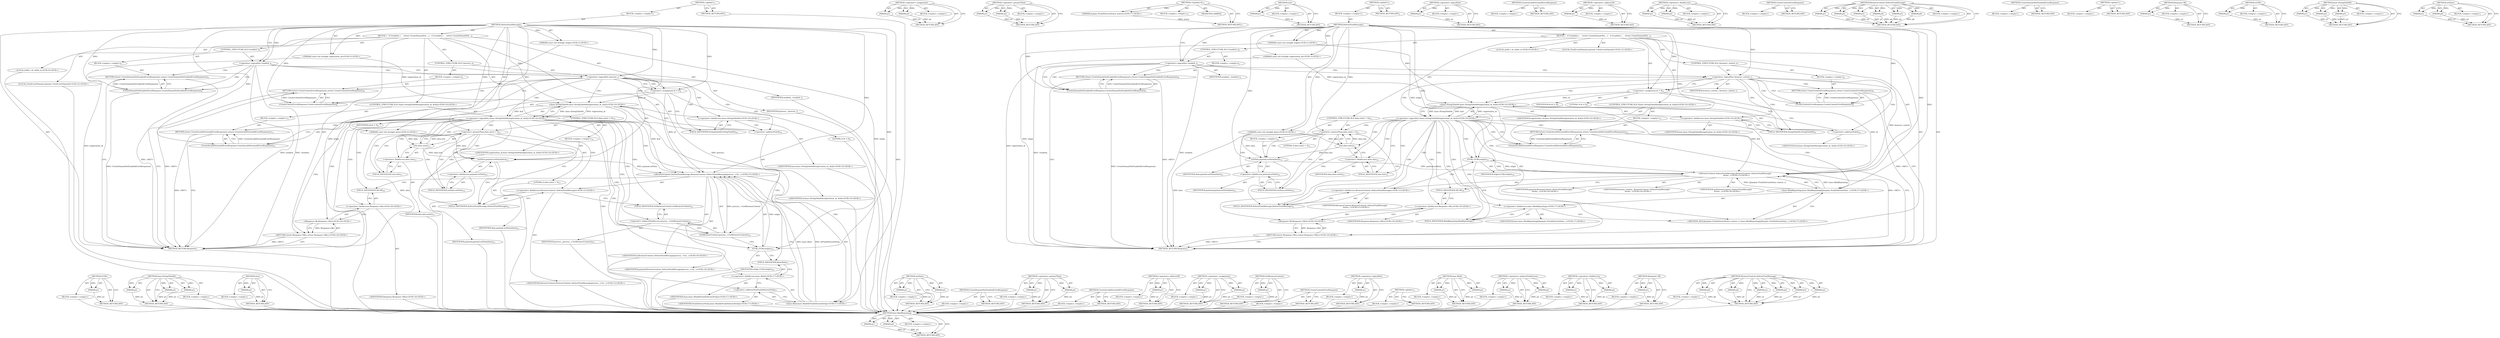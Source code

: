 digraph "setData" {
vulnerable_170 [label=<(METHOD,GURL)>];
vulnerable_171 [label=<(PARAM,p1)>];
vulnerable_172 [label=<(BLOCK,&lt;empty&gt;,&lt;empty&gt;)>];
vulnerable_173 [label=<(METHOD_RETURN,ANY)>];
vulnerable_120 [label=<(METHOD,base.StringToInt64)>];
vulnerable_121 [label=<(PARAM,p1)>];
vulnerable_122 [label=<(PARAM,p2)>];
vulnerable_123 [label=<(PARAM,p3)>];
vulnerable_124 [label=<(BLOCK,&lt;empty&gt;,&lt;empty&gt;)>];
vulnerable_125 [label=<(METHOD_RETURN,ANY)>];
vulnerable_143 [label=<(METHOD,size)>];
vulnerable_144 [label=<(PARAM,p1)>];
vulnerable_145 [label=<(BLOCK,&lt;empty&gt;,&lt;empty&gt;)>];
vulnerable_146 [label=<(METHOD_RETURN,ANY)>];
vulnerable_6 [label=<(METHOD,&lt;global&gt;)<SUB>1</SUB>>];
vulnerable_7 [label=<(BLOCK,&lt;empty&gt;,&lt;empty&gt;)<SUB>1</SUB>>];
vulnerable_8 [label=<(METHOD,DeliverPushMessage)<SUB>1</SUB>>];
vulnerable_9 [label="<(PARAM,const std::string&amp; origin)<SUB>2</SUB>>"];
vulnerable_10 [label="<(PARAM,const std::string&amp; registration_id)<SUB>3</SUB>>"];
vulnerable_11 [label="<(PARAM,const std::string&amp; data)<SUB>4</SUB>>"];
vulnerable_12 [label=<(BLOCK,{
   if (!enabled_)
     return CreateDomainNot...,{
   if (!enabled_)
     return CreateDomainNot...)<SUB>4</SUB>>];
vulnerable_13 [label=<(CONTROL_STRUCTURE,IF,if (!enabled_))<SUB>5</SUB>>];
vulnerable_14 [label=<(&lt;operator&gt;.logicalNot,!enabled_)<SUB>5</SUB>>];
vulnerable_15 [label=<(IDENTIFIER,enabled_,!enabled_)<SUB>5</SUB>>];
vulnerable_16 [label=<(BLOCK,&lt;empty&gt;,&lt;empty&gt;)<SUB>6</SUB>>];
vulnerable_17 [label=<(RETURN,return CreateDomainNotEnabledErrorResponse();,return CreateDomainNotEnabledErrorResponse();)<SUB>6</SUB>>];
vulnerable_18 [label=<(CreateDomainNotEnabledErrorResponse,CreateDomainNotEnabledErrorResponse())<SUB>6</SUB>>];
vulnerable_19 [label=<(CONTROL_STRUCTURE,IF,if (!process_))<SUB>7</SUB>>];
vulnerable_20 [label=<(&lt;operator&gt;.logicalNot,!process_)<SUB>7</SUB>>];
vulnerable_21 [label=<(IDENTIFIER,process_,!process_)<SUB>7</SUB>>];
vulnerable_22 [label=<(BLOCK,&lt;empty&gt;,&lt;empty&gt;)<SUB>8</SUB>>];
vulnerable_23 [label=<(RETURN,return CreateContextErrorResponse();,return CreateContextErrorResponse();)<SUB>8</SUB>>];
vulnerable_24 [label=<(CreateContextErrorResponse,CreateContextErrorResponse())<SUB>8</SUB>>];
vulnerable_25 [label="<(LOCAL,int64_t id: int64_t)<SUB>9</SUB>>"];
vulnerable_26 [label=<(&lt;operator&gt;.assignment,id = 0)<SUB>9</SUB>>];
vulnerable_27 [label=<(IDENTIFIER,id,id = 0)<SUB>9</SUB>>];
vulnerable_28 [label=<(LITERAL,0,id = 0)<SUB>9</SUB>>];
vulnerable_29 [label="<(CONTROL_STRUCTURE,IF,if (!base::StringToInt64(registration_id, &amp;id)))<SUB>10</SUB>>"];
vulnerable_30 [label="<(&lt;operator&gt;.logicalNot,!base::StringToInt64(registration_id, &amp;id))<SUB>10</SUB>>"];
vulnerable_31 [label="<(base.StringToInt64,base::StringToInt64(registration_id, &amp;id))<SUB>10</SUB>>"];
vulnerable_32 [label="<(&lt;operator&gt;.fieldAccess,base::StringToInt64)<SUB>10</SUB>>"];
vulnerable_33 [label="<(IDENTIFIER,base,base::StringToInt64(registration_id, &amp;id))<SUB>10</SUB>>"];
vulnerable_34 [label=<(FIELD_IDENTIFIER,StringToInt64,StringToInt64)<SUB>10</SUB>>];
vulnerable_35 [label="<(IDENTIFIER,registration_id,base::StringToInt64(registration_id, &amp;id))<SUB>10</SUB>>"];
vulnerable_36 [label=<(&lt;operator&gt;.addressOf,&amp;id)<SUB>10</SUB>>];
vulnerable_37 [label="<(IDENTIFIER,id,base::StringToInt64(registration_id, &amp;id))<SUB>10</SUB>>"];
vulnerable_38 [label=<(BLOCK,&lt;empty&gt;,&lt;empty&gt;)<SUB>11</SUB>>];
vulnerable_39 [label=<(RETURN,return CreateInvalidVersionIdErrorResponse();,return CreateInvalidVersionIdErrorResponse();)<SUB>11</SUB>>];
vulnerable_40 [label=<(CreateInvalidVersionIdErrorResponse,CreateInvalidVersionIdErrorResponse())<SUB>11</SUB>>];
vulnerable_41 [label="<(LOCAL,PushEventPayload payload: PushEventPayload)<SUB>12</SUB>>"];
vulnerable_42 [label=<(CONTROL_STRUCTURE,IF,if (data.size() &gt; 0))<SUB>13</SUB>>];
vulnerable_43 [label=<(&lt;operator&gt;.greaterThan,data.size() &gt; 0)<SUB>13</SUB>>];
vulnerable_44 [label=<(size,data.size())<SUB>13</SUB>>];
vulnerable_45 [label=<(&lt;operator&gt;.fieldAccess,data.size)<SUB>13</SUB>>];
vulnerable_46 [label=<(IDENTIFIER,data,data.size())<SUB>13</SUB>>];
vulnerable_47 [label=<(FIELD_IDENTIFIER,size,size)<SUB>13</SUB>>];
vulnerable_48 [label=<(LITERAL,0,data.size() &gt; 0)<SUB>13</SUB>>];
vulnerable_49 [label=<(BLOCK,&lt;empty&gt;,&lt;empty&gt;)<SUB>14</SUB>>];
vulnerable_50 [label=<(setData,payload.setData(data))<SUB>14</SUB>>];
vulnerable_51 [label=<(&lt;operator&gt;.fieldAccess,payload.setData)<SUB>14</SUB>>];
vulnerable_52 [label=<(IDENTIFIER,payload,payload.setData(data))<SUB>14</SUB>>];
vulnerable_53 [label=<(FIELD_IDENTIFIER,setData,setData)<SUB>14</SUB>>];
vulnerable_54 [label=<(IDENTIFIER,data,payload.setData(data))<SUB>14</SUB>>];
vulnerable_55 [label="<(BrowserContext.DeliverPushMessage,BrowserContext::DeliverPushMessage(process_-&gt;Ge...)<SUB>15</SUB>>"];
vulnerable_56 [label="<(&lt;operator&gt;.fieldAccess,BrowserContext::DeliverPushMessage)<SUB>15</SUB>>"];
vulnerable_57 [label="<(IDENTIFIER,BrowserContext,BrowserContext::DeliverPushMessage(process_-&gt;Ge...)<SUB>15</SUB>>"];
vulnerable_58 [label=<(FIELD_IDENTIFIER,DeliverPushMessage,DeliverPushMessage)<SUB>15</SUB>>];
vulnerable_59 [label=<(GetBrowserContext,process_-&gt;GetBrowserContext())<SUB>15</SUB>>];
vulnerable_60 [label=<(&lt;operator&gt;.indirectFieldAccess,process_-&gt;GetBrowserContext)<SUB>15</SUB>>];
vulnerable_61 [label=<(IDENTIFIER,process_,process_-&gt;GetBrowserContext())<SUB>15</SUB>>];
vulnerable_62 [label=<(FIELD_IDENTIFIER,GetBrowserContext,GetBrowserContext)<SUB>15</SUB>>];
vulnerable_63 [label=<(GURL,GURL(origin))<SUB>16</SUB>>];
vulnerable_64 [label=<(IDENTIFIER,origin,GURL(origin))<SUB>16</SUB>>];
vulnerable_65 [label="<(IDENTIFIER,id,BrowserContext::DeliverPushMessage(process_-&gt;Ge...)<SUB>16</SUB>>"];
vulnerable_66 [label="<(IDENTIFIER,payload,BrowserContext::DeliverPushMessage(process_-&gt;Ge...)<SUB>16</SUB>>"];
vulnerable_67 [label="<(base.Bind,base::Bind(&amp;PushDeliveryNoOp))<SUB>17</SUB>>"];
vulnerable_68 [label="<(&lt;operator&gt;.fieldAccess,base::Bind)<SUB>17</SUB>>"];
vulnerable_69 [label="<(IDENTIFIER,base,base::Bind(&amp;PushDeliveryNoOp))<SUB>17</SUB>>"];
vulnerable_70 [label=<(FIELD_IDENTIFIER,Bind,Bind)<SUB>17</SUB>>];
vulnerable_71 [label=<(&lt;operator&gt;.addressOf,&amp;PushDeliveryNoOp)<SUB>17</SUB>>];
vulnerable_72 [label="<(IDENTIFIER,PushDeliveryNoOp,base::Bind(&amp;PushDeliveryNoOp))<SUB>17</SUB>>"];
vulnerable_73 [label="<(RETURN,return Response::OK();,return Response::OK();)<SUB>18</SUB>>"];
vulnerable_74 [label="<(Response.OK,Response::OK())<SUB>18</SUB>>"];
vulnerable_75 [label="<(&lt;operator&gt;.fieldAccess,Response::OK)<SUB>18</SUB>>"];
vulnerable_76 [label="<(IDENTIFIER,Response,Response::OK())<SUB>18</SUB>>"];
vulnerable_77 [label=<(FIELD_IDENTIFIER,OK,OK)<SUB>18</SUB>>];
vulnerable_78 [label=<(METHOD_RETURN,Response)<SUB>1</SUB>>];
vulnerable_80 [label=<(METHOD_RETURN,ANY)<SUB>1</SUB>>];
vulnerable_147 [label=<(METHOD,setData)>];
vulnerable_148 [label=<(PARAM,p1)>];
vulnerable_149 [label=<(PARAM,p2)>];
vulnerable_150 [label=<(BLOCK,&lt;empty&gt;,&lt;empty&gt;)>];
vulnerable_151 [label=<(METHOD_RETURN,ANY)>];
vulnerable_109 [label=<(METHOD,CreateDomainNotEnabledErrorResponse)>];
vulnerable_110 [label=<(BLOCK,&lt;empty&gt;,&lt;empty&gt;)>];
vulnerable_111 [label=<(METHOD_RETURN,ANY)>];
vulnerable_138 [label=<(METHOD,&lt;operator&gt;.greaterThan)>];
vulnerable_139 [label=<(PARAM,p1)>];
vulnerable_140 [label=<(PARAM,p2)>];
vulnerable_141 [label=<(BLOCK,&lt;empty&gt;,&lt;empty&gt;)>];
vulnerable_142 [label=<(METHOD_RETURN,ANY)>];
vulnerable_135 [label=<(METHOD,CreateInvalidVersionIdErrorResponse)>];
vulnerable_136 [label=<(BLOCK,&lt;empty&gt;,&lt;empty&gt;)>];
vulnerable_137 [label=<(METHOD_RETURN,ANY)>];
vulnerable_131 [label=<(METHOD,&lt;operator&gt;.addressOf)>];
vulnerable_132 [label=<(PARAM,p1)>];
vulnerable_133 [label=<(BLOCK,&lt;empty&gt;,&lt;empty&gt;)>];
vulnerable_134 [label=<(METHOD_RETURN,ANY)>];
vulnerable_115 [label=<(METHOD,&lt;operator&gt;.assignment)>];
vulnerable_116 [label=<(PARAM,p1)>];
vulnerable_117 [label=<(PARAM,p2)>];
vulnerable_118 [label=<(BLOCK,&lt;empty&gt;,&lt;empty&gt;)>];
vulnerable_119 [label=<(METHOD_RETURN,ANY)>];
vulnerable_161 [label=<(METHOD,GetBrowserContext)>];
vulnerable_162 [label=<(PARAM,p1)>];
vulnerable_163 [label=<(BLOCK,&lt;empty&gt;,&lt;empty&gt;)>];
vulnerable_164 [label=<(METHOD_RETURN,ANY)>];
vulnerable_112 [label=<(METHOD,CreateContextErrorResponse)>];
vulnerable_113 [label=<(BLOCK,&lt;empty&gt;,&lt;empty&gt;)>];
vulnerable_114 [label=<(METHOD_RETURN,ANY)>];
vulnerable_105 [label=<(METHOD,&lt;operator&gt;.logicalNot)>];
vulnerable_106 [label=<(PARAM,p1)>];
vulnerable_107 [label=<(BLOCK,&lt;empty&gt;,&lt;empty&gt;)>];
vulnerable_108 [label=<(METHOD_RETURN,ANY)>];
vulnerable_99 [label=<(METHOD,&lt;global&gt;)<SUB>1</SUB>>];
vulnerable_100 [label=<(BLOCK,&lt;empty&gt;,&lt;empty&gt;)>];
vulnerable_101 [label=<(METHOD_RETURN,ANY)>];
vulnerable_174 [label=<(METHOD,base.Bind)>];
vulnerable_175 [label=<(PARAM,p1)>];
vulnerable_176 [label=<(PARAM,p2)>];
vulnerable_177 [label=<(BLOCK,&lt;empty&gt;,&lt;empty&gt;)>];
vulnerable_178 [label=<(METHOD_RETURN,ANY)>];
vulnerable_165 [label=<(METHOD,&lt;operator&gt;.indirectFieldAccess)>];
vulnerable_166 [label=<(PARAM,p1)>];
vulnerable_167 [label=<(PARAM,p2)>];
vulnerable_168 [label=<(BLOCK,&lt;empty&gt;,&lt;empty&gt;)>];
vulnerable_169 [label=<(METHOD_RETURN,ANY)>];
vulnerable_126 [label=<(METHOD,&lt;operator&gt;.fieldAccess)>];
vulnerable_127 [label=<(PARAM,p1)>];
vulnerable_128 [label=<(PARAM,p2)>];
vulnerable_129 [label=<(BLOCK,&lt;empty&gt;,&lt;empty&gt;)>];
vulnerable_130 [label=<(METHOD_RETURN,ANY)>];
vulnerable_179 [label=<(METHOD,Response.OK)>];
vulnerable_180 [label=<(PARAM,p1)>];
vulnerable_181 [label=<(BLOCK,&lt;empty&gt;,&lt;empty&gt;)>];
vulnerable_182 [label=<(METHOD_RETURN,ANY)>];
vulnerable_152 [label=<(METHOD,BrowserContext.DeliverPushMessage)>];
vulnerable_153 [label=<(PARAM,p1)>];
vulnerable_154 [label=<(PARAM,p2)>];
vulnerable_155 [label=<(PARAM,p3)>];
vulnerable_156 [label=<(PARAM,p4)>];
vulnerable_157 [label=<(PARAM,p5)>];
vulnerable_158 [label=<(PARAM,p6)>];
vulnerable_159 [label=<(BLOCK,&lt;empty&gt;,&lt;empty&gt;)>];
vulnerable_160 [label=<(METHOD_RETURN,ANY)>];
fixed_169 [label=<(METHOD,base.BindRepeating)>];
fixed_170 [label=<(PARAM,p1)>];
fixed_171 [label=<(PARAM,p2)>];
fixed_172 [label=<(BLOCK,&lt;empty&gt;,&lt;empty&gt;)>];
fixed_173 [label=<(METHOD_RETURN,ANY)>];
fixed_119 [label=<(METHOD,&lt;operator&gt;.assignment)>];
fixed_120 [label=<(PARAM,p1)>];
fixed_121 [label=<(PARAM,p2)>];
fixed_122 [label=<(BLOCK,&lt;empty&gt;,&lt;empty&gt;)>];
fixed_123 [label=<(METHOD_RETURN,ANY)>];
fixed_142 [label=<(METHOD,&lt;operator&gt;.greaterThan)>];
fixed_143 [label=<(PARAM,p1)>];
fixed_144 [label=<(PARAM,p2)>];
fixed_145 [label=<(BLOCK,&lt;empty&gt;,&lt;empty&gt;)>];
fixed_146 [label=<(METHOD_RETURN,ANY)>];
fixed_3 [label=<(METHOD,&lt;lambda&gt;0)<SUB>17</SUB>>];
fixed_4 [label="<(PARAM,mojom::PushDeliveryStatus status)<SUB>17</SUB>>"];
fixed_5 [label=<(BLOCK,&lt;empty&gt;,&lt;empty&gt;)<SUB>17</SUB>>];
fixed_6 [label=<(MODIFIER,LAMBDA)>];
fixed_7 [label=<(METHOD_RETURN,ANY)<SUB>17</SUB>>];
fixed_147 [label=<(METHOD,size)>];
fixed_148 [label=<(PARAM,p1)>];
fixed_149 [label=<(BLOCK,&lt;empty&gt;,&lt;empty&gt;)>];
fixed_150 [label=<(METHOD_RETURN,ANY)>];
fixed_12 [label=<(METHOD,&lt;global&gt;)<SUB>1</SUB>>];
fixed_13 [label=<(BLOCK,&lt;empty&gt;,&lt;empty&gt;)<SUB>1</SUB>>];
fixed_14 [label=<(METHOD,DeliverPushMessage)<SUB>1</SUB>>];
fixed_15 [label="<(PARAM,const std::string&amp; origin)<SUB>2</SUB>>"];
fixed_16 [label="<(PARAM,const std::string&amp; registration_id)<SUB>3</SUB>>"];
fixed_17 [label="<(PARAM,const std::string&amp; data)<SUB>4</SUB>>"];
fixed_18 [label=<(BLOCK,{
   if (!enabled_)
     return CreateDomainNot...,{
   if (!enabled_)
     return CreateDomainNot...)<SUB>4</SUB>>];
fixed_19 [label=<(CONTROL_STRUCTURE,IF,if (!enabled_))<SUB>5</SUB>>];
fixed_20 [label=<(&lt;operator&gt;.logicalNot,!enabled_)<SUB>5</SUB>>];
fixed_21 [label=<(IDENTIFIER,enabled_,!enabled_)<SUB>5</SUB>>];
fixed_22 [label=<(BLOCK,&lt;empty&gt;,&lt;empty&gt;)<SUB>6</SUB>>];
fixed_23 [label=<(RETURN,return CreateDomainNotEnabledErrorResponse();,return CreateDomainNotEnabledErrorResponse();)<SUB>6</SUB>>];
fixed_24 [label=<(CreateDomainNotEnabledErrorResponse,CreateDomainNotEnabledErrorResponse())<SUB>6</SUB>>];
fixed_25 [label=<(CONTROL_STRUCTURE,IF,if (!browser_context_))<SUB>7</SUB>>];
fixed_26 [label=<(&lt;operator&gt;.logicalNot,!browser_context_)<SUB>7</SUB>>];
fixed_27 [label=<(IDENTIFIER,browser_context_,!browser_context_)<SUB>7</SUB>>];
fixed_28 [label=<(BLOCK,&lt;empty&gt;,&lt;empty&gt;)<SUB>8</SUB>>];
fixed_29 [label=<(RETURN,return CreateContextErrorResponse();,return CreateContextErrorResponse();)<SUB>8</SUB>>];
fixed_30 [label=<(CreateContextErrorResponse,CreateContextErrorResponse())<SUB>8</SUB>>];
fixed_31 [label="<(LOCAL,int64_t id: int64_t)<SUB>9</SUB>>"];
fixed_32 [label=<(&lt;operator&gt;.assignment,id = 0)<SUB>9</SUB>>];
fixed_33 [label=<(IDENTIFIER,id,id = 0)<SUB>9</SUB>>];
fixed_34 [label=<(LITERAL,0,id = 0)<SUB>9</SUB>>];
fixed_35 [label="<(CONTROL_STRUCTURE,IF,if (!base::StringToInt64(registration_id, &amp;id)))<SUB>10</SUB>>"];
fixed_36 [label="<(&lt;operator&gt;.logicalNot,!base::StringToInt64(registration_id, &amp;id))<SUB>10</SUB>>"];
fixed_37 [label="<(base.StringToInt64,base::StringToInt64(registration_id, &amp;id))<SUB>10</SUB>>"];
fixed_38 [label="<(&lt;operator&gt;.fieldAccess,base::StringToInt64)<SUB>10</SUB>>"];
fixed_39 [label="<(IDENTIFIER,base,base::StringToInt64(registration_id, &amp;id))<SUB>10</SUB>>"];
fixed_40 [label=<(FIELD_IDENTIFIER,StringToInt64,StringToInt64)<SUB>10</SUB>>];
fixed_41 [label="<(IDENTIFIER,registration_id,base::StringToInt64(registration_id, &amp;id))<SUB>10</SUB>>"];
fixed_42 [label=<(&lt;operator&gt;.addressOf,&amp;id)<SUB>10</SUB>>];
fixed_43 [label="<(IDENTIFIER,id,base::StringToInt64(registration_id, &amp;id))<SUB>10</SUB>>"];
fixed_44 [label=<(BLOCK,&lt;empty&gt;,&lt;empty&gt;)<SUB>11</SUB>>];
fixed_45 [label=<(RETURN,return CreateInvalidVersionIdErrorResponse();,return CreateInvalidVersionIdErrorResponse();)<SUB>11</SUB>>];
fixed_46 [label=<(CreateInvalidVersionIdErrorResponse,CreateInvalidVersionIdErrorResponse())<SUB>11</SUB>>];
fixed_47 [label="<(LOCAL,PushEventPayload payload: PushEventPayload)<SUB>12</SUB>>"];
fixed_48 [label=<(CONTROL_STRUCTURE,IF,if (data.size() &gt; 0))<SUB>13</SUB>>];
fixed_49 [label=<(&lt;operator&gt;.greaterThan,data.size() &gt; 0)<SUB>13</SUB>>];
fixed_50 [label=<(size,data.size())<SUB>13</SUB>>];
fixed_51 [label=<(&lt;operator&gt;.fieldAccess,data.size)<SUB>13</SUB>>];
fixed_52 [label=<(IDENTIFIER,data,data.size())<SUB>13</SUB>>];
fixed_53 [label=<(FIELD_IDENTIFIER,size,size)<SUB>13</SUB>>];
fixed_54 [label=<(LITERAL,0,data.size() &gt; 0)<SUB>13</SUB>>];
fixed_55 [label=<(BLOCK,&lt;empty&gt;,&lt;empty&gt;)<SUB>14</SUB>>];
fixed_56 [label=<(setData,payload.setData(data))<SUB>14</SUB>>];
fixed_57 [label=<(&lt;operator&gt;.fieldAccess,payload.setData)<SUB>14</SUB>>];
fixed_58 [label=<(IDENTIFIER,payload,payload.setData(data))<SUB>14</SUB>>];
fixed_59 [label=<(FIELD_IDENTIFIER,setData,setData)<SUB>14</SUB>>];
fixed_60 [label=<(IDENTIFIER,data,payload.setData(data))<SUB>14</SUB>>];
fixed_61 [label="<(BrowserContext.DeliverPushMessage,BrowserContext::DeliverPushMessage(
      brows...)<SUB>15</SUB>>"];
fixed_62 [label="<(&lt;operator&gt;.fieldAccess,BrowserContext::DeliverPushMessage)<SUB>15</SUB>>"];
fixed_63 [label="<(IDENTIFIER,BrowserContext,BrowserContext::DeliverPushMessage(
      brows...)<SUB>15</SUB>>"];
fixed_64 [label=<(FIELD_IDENTIFIER,DeliverPushMessage,DeliverPushMessage)<SUB>15</SUB>>];
fixed_65 [label="<(IDENTIFIER,browser_context_,BrowserContext::DeliverPushMessage(
      brows...)<SUB>16</SUB>>"];
fixed_66 [label=<(GURL,GURL(origin))<SUB>16</SUB>>];
fixed_67 [label=<(IDENTIFIER,origin,GURL(origin))<SUB>16</SUB>>];
fixed_68 [label="<(IDENTIFIER,id,BrowserContext::DeliverPushMessage(
      brows...)<SUB>16</SUB>>"];
fixed_69 [label="<(IDENTIFIER,payload,BrowserContext::DeliverPushMessage(
      brows...)<SUB>16</SUB>>"];
fixed_70 [label="<(base.BindRepeating,base::BindRepeating([](mojom::PushDeliveryStatu...)<SUB>17</SUB>>"];
fixed_71 [label="<(&lt;operator&gt;.fieldAccess,base::BindRepeating)<SUB>17</SUB>>"];
fixed_72 [label="<(IDENTIFIER,base,base::BindRepeating([](mojom::PushDeliveryStatu...)<SUB>17</SUB>>"];
fixed_73 [label=<(FIELD_IDENTIFIER,BindRepeating,BindRepeating)<SUB>17</SUB>>];
fixed_74 [label="<(METHOD_REF,[](mojom::PushDeliveryStatus status) {},base::BindRepeating([](mojom::PushDeliveryStatu...)<SUB>17</SUB>>"];
fixed_75 [label="<(RETURN,return Response::OK();,return Response::OK();)<SUB>19</SUB>>"];
fixed_76 [label="<(Response.OK,Response::OK())<SUB>19</SUB>>"];
fixed_77 [label="<(&lt;operator&gt;.fieldAccess,Response::OK)<SUB>19</SUB>>"];
fixed_78 [label="<(IDENTIFIER,Response,Response::OK())<SUB>19</SUB>>"];
fixed_79 [label=<(FIELD_IDENTIFIER,OK,OK)<SUB>19</SUB>>];
fixed_80 [label=<(METHOD_RETURN,Response)<SUB>1</SUB>>];
fixed_82 [label=<(METHOD_RETURN,ANY)<SUB>1</SUB>>];
fixed_109 [label=<(METHOD,&lt;operator&gt;.logicalNot)>];
fixed_110 [label=<(PARAM,p1)>];
fixed_111 [label=<(BLOCK,&lt;empty&gt;,&lt;empty&gt;)>];
fixed_112 [label=<(METHOD_RETURN,ANY)>];
fixed_139 [label=<(METHOD,CreateInvalidVersionIdErrorResponse)>];
fixed_140 [label=<(BLOCK,&lt;empty&gt;,&lt;empty&gt;)>];
fixed_141 [label=<(METHOD_RETURN,ANY)>];
fixed_135 [label=<(METHOD,&lt;operator&gt;.addressOf)>];
fixed_136 [label=<(PARAM,p1)>];
fixed_137 [label=<(BLOCK,&lt;empty&gt;,&lt;empty&gt;)>];
fixed_138 [label=<(METHOD_RETURN,ANY)>];
fixed_130 [label=<(METHOD,&lt;operator&gt;.fieldAccess)>];
fixed_131 [label=<(PARAM,p1)>];
fixed_132 [label=<(PARAM,p2)>];
fixed_133 [label=<(BLOCK,&lt;empty&gt;,&lt;empty&gt;)>];
fixed_134 [label=<(METHOD_RETURN,ANY)>];
fixed_116 [label=<(METHOD,CreateContextErrorResponse)>];
fixed_117 [label=<(BLOCK,&lt;empty&gt;,&lt;empty&gt;)>];
fixed_118 [label=<(METHOD_RETURN,ANY)>];
fixed_156 [label=<(METHOD,BrowserContext.DeliverPushMessage)>];
fixed_157 [label=<(PARAM,p1)>];
fixed_158 [label=<(PARAM,p2)>];
fixed_159 [label=<(PARAM,p3)>];
fixed_160 [label=<(PARAM,p4)>];
fixed_161 [label=<(PARAM,p5)>];
fixed_162 [label=<(PARAM,p6)>];
fixed_163 [label=<(BLOCK,&lt;empty&gt;,&lt;empty&gt;)>];
fixed_164 [label=<(METHOD_RETURN,ANY)>];
fixed_113 [label=<(METHOD,CreateDomainNotEnabledErrorResponse)>];
fixed_114 [label=<(BLOCK,&lt;empty&gt;,&lt;empty&gt;)>];
fixed_115 [label=<(METHOD_RETURN,ANY)>];
fixed_103 [label=<(METHOD,&lt;global&gt;)<SUB>1</SUB>>];
fixed_104 [label=<(BLOCK,&lt;empty&gt;,&lt;empty&gt;)>];
fixed_105 [label=<(METHOD_RETURN,ANY)>];
fixed_174 [label=<(METHOD,Response.OK)>];
fixed_175 [label=<(PARAM,p1)>];
fixed_176 [label=<(BLOCK,&lt;empty&gt;,&lt;empty&gt;)>];
fixed_177 [label=<(METHOD_RETURN,ANY)>];
fixed_165 [label=<(METHOD,GURL)>];
fixed_166 [label=<(PARAM,p1)>];
fixed_167 [label=<(BLOCK,&lt;empty&gt;,&lt;empty&gt;)>];
fixed_168 [label=<(METHOD_RETURN,ANY)>];
fixed_124 [label=<(METHOD,base.StringToInt64)>];
fixed_125 [label=<(PARAM,p1)>];
fixed_126 [label=<(PARAM,p2)>];
fixed_127 [label=<(PARAM,p3)>];
fixed_128 [label=<(BLOCK,&lt;empty&gt;,&lt;empty&gt;)>];
fixed_129 [label=<(METHOD_RETURN,ANY)>];
fixed_151 [label=<(METHOD,setData)>];
fixed_152 [label=<(PARAM,p1)>];
fixed_153 [label=<(PARAM,p2)>];
fixed_154 [label=<(BLOCK,&lt;empty&gt;,&lt;empty&gt;)>];
fixed_155 [label=<(METHOD_RETURN,ANY)>];
vulnerable_170 -> vulnerable_171  [key=0, label="AST: "];
vulnerable_170 -> vulnerable_171  [key=1, label="DDG: "];
vulnerable_170 -> vulnerable_172  [key=0, label="AST: "];
vulnerable_170 -> vulnerable_173  [key=0, label="AST: "];
vulnerable_170 -> vulnerable_173  [key=1, label="CFG: "];
vulnerable_171 -> vulnerable_173  [key=0, label="DDG: p1"];
vulnerable_172 -> fixed_169  [key=0];
vulnerable_173 -> fixed_169  [key=0];
vulnerable_120 -> vulnerable_121  [key=0, label="AST: "];
vulnerable_120 -> vulnerable_121  [key=1, label="DDG: "];
vulnerable_120 -> vulnerable_124  [key=0, label="AST: "];
vulnerable_120 -> vulnerable_122  [key=0, label="AST: "];
vulnerable_120 -> vulnerable_122  [key=1, label="DDG: "];
vulnerable_120 -> vulnerable_125  [key=0, label="AST: "];
vulnerable_120 -> vulnerable_125  [key=1, label="CFG: "];
vulnerable_120 -> vulnerable_123  [key=0, label="AST: "];
vulnerable_120 -> vulnerable_123  [key=1, label="DDG: "];
vulnerable_121 -> vulnerable_125  [key=0, label="DDG: p1"];
vulnerable_122 -> vulnerable_125  [key=0, label="DDG: p2"];
vulnerable_123 -> vulnerable_125  [key=0, label="DDG: p3"];
vulnerable_124 -> fixed_169  [key=0];
vulnerable_125 -> fixed_169  [key=0];
vulnerable_143 -> vulnerable_144  [key=0, label="AST: "];
vulnerable_143 -> vulnerable_144  [key=1, label="DDG: "];
vulnerable_143 -> vulnerable_145  [key=0, label="AST: "];
vulnerable_143 -> vulnerable_146  [key=0, label="AST: "];
vulnerable_143 -> vulnerable_146  [key=1, label="CFG: "];
vulnerable_144 -> vulnerable_146  [key=0, label="DDG: p1"];
vulnerable_145 -> fixed_169  [key=0];
vulnerable_146 -> fixed_169  [key=0];
vulnerable_6 -> vulnerable_7  [key=0, label="AST: "];
vulnerable_6 -> vulnerable_80  [key=0, label="AST: "];
vulnerable_6 -> vulnerable_80  [key=1, label="CFG: "];
vulnerable_7 -> vulnerable_8  [key=0, label="AST: "];
vulnerable_8 -> vulnerable_9  [key=0, label="AST: "];
vulnerable_8 -> vulnerable_9  [key=1, label="DDG: "];
vulnerable_8 -> vulnerable_10  [key=0, label="AST: "];
vulnerable_8 -> vulnerable_10  [key=1, label="DDG: "];
vulnerable_8 -> vulnerable_11  [key=0, label="AST: "];
vulnerable_8 -> vulnerable_11  [key=1, label="DDG: "];
vulnerable_8 -> vulnerable_12  [key=0, label="AST: "];
vulnerable_8 -> vulnerable_78  [key=0, label="AST: "];
vulnerable_8 -> vulnerable_14  [key=0, label="CFG: "];
vulnerable_8 -> vulnerable_14  [key=1, label="DDG: "];
vulnerable_8 -> vulnerable_26  [key=0, label="DDG: "];
vulnerable_8 -> vulnerable_55  [key=0, label="DDG: "];
vulnerable_8 -> vulnerable_20  [key=0, label="DDG: "];
vulnerable_8 -> vulnerable_43  [key=0, label="DDG: "];
vulnerable_8 -> vulnerable_63  [key=0, label="DDG: "];
vulnerable_8 -> vulnerable_67  [key=0, label="DDG: "];
vulnerable_8 -> vulnerable_18  [key=0, label="DDG: "];
vulnerable_8 -> vulnerable_24  [key=0, label="DDG: "];
vulnerable_8 -> vulnerable_31  [key=0, label="DDG: "];
vulnerable_8 -> vulnerable_40  [key=0, label="DDG: "];
vulnerable_8 -> vulnerable_50  [key=0, label="DDG: "];
vulnerable_9 -> vulnerable_78  [key=0, label="DDG: origin"];
vulnerable_9 -> vulnerable_63  [key=0, label="DDG: origin"];
vulnerable_10 -> vulnerable_78  [key=0, label="DDG: registration_id"];
vulnerable_10 -> vulnerable_31  [key=0, label="DDG: registration_id"];
vulnerable_11 -> vulnerable_78  [key=0, label="DDG: data"];
vulnerable_11 -> vulnerable_44  [key=0, label="DDG: data"];
vulnerable_11 -> vulnerable_50  [key=0, label="DDG: data"];
vulnerable_12 -> vulnerable_13  [key=0, label="AST: "];
vulnerable_12 -> vulnerable_19  [key=0, label="AST: "];
vulnerable_12 -> vulnerable_25  [key=0, label="AST: "];
vulnerable_12 -> vulnerable_26  [key=0, label="AST: "];
vulnerable_12 -> vulnerable_29  [key=0, label="AST: "];
vulnerable_12 -> vulnerable_41  [key=0, label="AST: "];
vulnerable_12 -> vulnerable_42  [key=0, label="AST: "];
vulnerable_12 -> vulnerable_55  [key=0, label="AST: "];
vulnerable_12 -> vulnerable_73  [key=0, label="AST: "];
vulnerable_13 -> vulnerable_14  [key=0, label="AST: "];
vulnerable_13 -> vulnerable_16  [key=0, label="AST: "];
vulnerable_14 -> vulnerable_15  [key=0, label="AST: "];
vulnerable_14 -> vulnerable_18  [key=0, label="CFG: "];
vulnerable_14 -> vulnerable_18  [key=1, label="CDG: "];
vulnerable_14 -> vulnerable_20  [key=0, label="CFG: "];
vulnerable_14 -> vulnerable_20  [key=1, label="CDG: "];
vulnerable_14 -> vulnerable_78  [key=0, label="DDG: !enabled_"];
vulnerable_14 -> vulnerable_78  [key=1, label="DDG: enabled_"];
vulnerable_14 -> vulnerable_17  [key=0, label="CDG: "];
vulnerable_15 -> fixed_169  [key=0];
vulnerable_16 -> vulnerable_17  [key=0, label="AST: "];
vulnerable_17 -> vulnerable_18  [key=0, label="AST: "];
vulnerable_17 -> vulnerable_78  [key=0, label="CFG: "];
vulnerable_17 -> vulnerable_78  [key=1, label="DDG: &lt;RET&gt;"];
vulnerable_18 -> vulnerable_17  [key=0, label="CFG: "];
vulnerable_18 -> vulnerable_17  [key=1, label="DDG: CreateDomainNotEnabledErrorResponse()"];
vulnerable_18 -> vulnerable_78  [key=0, label="DDG: CreateDomainNotEnabledErrorResponse()"];
vulnerable_19 -> vulnerable_20  [key=0, label="AST: "];
vulnerable_19 -> vulnerable_22  [key=0, label="AST: "];
vulnerable_20 -> vulnerable_21  [key=0, label="AST: "];
vulnerable_20 -> vulnerable_24  [key=0, label="CFG: "];
vulnerable_20 -> vulnerable_24  [key=1, label="CDG: "];
vulnerable_20 -> vulnerable_26  [key=0, label="CFG: "];
vulnerable_20 -> vulnerable_26  [key=1, label="CDG: "];
vulnerable_20 -> vulnerable_59  [key=0, label="DDG: process_"];
vulnerable_20 -> vulnerable_30  [key=0, label="CDG: "];
vulnerable_20 -> vulnerable_34  [key=0, label="CDG: "];
vulnerable_20 -> vulnerable_32  [key=0, label="CDG: "];
vulnerable_20 -> vulnerable_23  [key=0, label="CDG: "];
vulnerable_20 -> vulnerable_36  [key=0, label="CDG: "];
vulnerable_20 -> vulnerable_31  [key=0, label="CDG: "];
vulnerable_21 -> fixed_169  [key=0];
vulnerable_22 -> vulnerable_23  [key=0, label="AST: "];
vulnerable_23 -> vulnerable_24  [key=0, label="AST: "];
vulnerable_23 -> vulnerable_78  [key=0, label="CFG: "];
vulnerable_23 -> vulnerable_78  [key=1, label="DDG: &lt;RET&gt;"];
vulnerable_24 -> vulnerable_23  [key=0, label="CFG: "];
vulnerable_24 -> vulnerable_23  [key=1, label="DDG: CreateContextErrorResponse()"];
vulnerable_25 -> fixed_169  [key=0];
vulnerable_26 -> vulnerable_27  [key=0, label="AST: "];
vulnerable_26 -> vulnerable_28  [key=0, label="AST: "];
vulnerable_26 -> vulnerable_34  [key=0, label="CFG: "];
vulnerable_26 -> vulnerable_55  [key=0, label="DDG: id"];
vulnerable_26 -> vulnerable_31  [key=0, label="DDG: id"];
vulnerable_27 -> fixed_169  [key=0];
vulnerable_28 -> fixed_169  [key=0];
vulnerable_29 -> vulnerable_30  [key=0, label="AST: "];
vulnerable_29 -> vulnerable_38  [key=0, label="AST: "];
vulnerable_30 -> vulnerable_31  [key=0, label="AST: "];
vulnerable_30 -> vulnerable_40  [key=0, label="CFG: "];
vulnerable_30 -> vulnerable_40  [key=1, label="CDG: "];
vulnerable_30 -> vulnerable_47  [key=0, label="CFG: "];
vulnerable_30 -> vulnerable_47  [key=1, label="CDG: "];
vulnerable_30 -> vulnerable_68  [key=0, label="CDG: "];
vulnerable_30 -> vulnerable_60  [key=0, label="CDG: "];
vulnerable_30 -> vulnerable_73  [key=0, label="CDG: "];
vulnerable_30 -> vulnerable_77  [key=0, label="CDG: "];
vulnerable_30 -> vulnerable_75  [key=0, label="CDG: "];
vulnerable_30 -> vulnerable_56  [key=0, label="CDG: "];
vulnerable_30 -> vulnerable_67  [key=0, label="CDG: "];
vulnerable_30 -> vulnerable_74  [key=0, label="CDG: "];
vulnerable_30 -> vulnerable_45  [key=0, label="CDG: "];
vulnerable_30 -> vulnerable_59  [key=0, label="CDG: "];
vulnerable_30 -> vulnerable_44  [key=0, label="CDG: "];
vulnerable_30 -> vulnerable_43  [key=0, label="CDG: "];
vulnerable_30 -> vulnerable_58  [key=0, label="CDG: "];
vulnerable_30 -> vulnerable_71  [key=0, label="CDG: "];
vulnerable_30 -> vulnerable_70  [key=0, label="CDG: "];
vulnerable_30 -> vulnerable_63  [key=0, label="CDG: "];
vulnerable_30 -> vulnerable_55  [key=0, label="CDG: "];
vulnerable_30 -> vulnerable_62  [key=0, label="CDG: "];
vulnerable_30 -> vulnerable_39  [key=0, label="CDG: "];
vulnerable_31 -> vulnerable_32  [key=0, label="AST: "];
vulnerable_31 -> vulnerable_35  [key=0, label="AST: "];
vulnerable_31 -> vulnerable_36  [key=0, label="AST: "];
vulnerable_31 -> vulnerable_30  [key=0, label="CFG: "];
vulnerable_31 -> vulnerable_30  [key=1, label="DDG: base::StringToInt64"];
vulnerable_31 -> vulnerable_30  [key=2, label="DDG: registration_id"];
vulnerable_31 -> vulnerable_30  [key=3, label="DDG: &amp;id"];
vulnerable_31 -> vulnerable_55  [key=0, label="DDG: &amp;id"];
vulnerable_32 -> vulnerable_33  [key=0, label="AST: "];
vulnerable_32 -> vulnerable_34  [key=0, label="AST: "];
vulnerable_32 -> vulnerable_36  [key=0, label="CFG: "];
vulnerable_33 -> fixed_169  [key=0];
vulnerable_34 -> vulnerable_32  [key=0, label="CFG: "];
vulnerable_35 -> fixed_169  [key=0];
vulnerable_36 -> vulnerable_37  [key=0, label="AST: "];
vulnerable_36 -> vulnerable_31  [key=0, label="CFG: "];
vulnerable_37 -> fixed_169  [key=0];
vulnerable_38 -> vulnerable_39  [key=0, label="AST: "];
vulnerable_39 -> vulnerable_40  [key=0, label="AST: "];
vulnerable_39 -> vulnerable_78  [key=0, label="CFG: "];
vulnerable_39 -> vulnerable_78  [key=1, label="DDG: &lt;RET&gt;"];
vulnerable_40 -> vulnerable_39  [key=0, label="CFG: "];
vulnerable_40 -> vulnerable_39  [key=1, label="DDG: CreateInvalidVersionIdErrorResponse()"];
vulnerable_41 -> fixed_169  [key=0];
vulnerable_42 -> vulnerable_43  [key=0, label="AST: "];
vulnerable_42 -> vulnerable_49  [key=0, label="AST: "];
vulnerable_43 -> vulnerable_44  [key=0, label="AST: "];
vulnerable_43 -> vulnerable_48  [key=0, label="AST: "];
vulnerable_43 -> vulnerable_53  [key=0, label="CFG: "];
vulnerable_43 -> vulnerable_53  [key=1, label="CDG: "];
vulnerable_43 -> vulnerable_58  [key=0, label="CFG: "];
vulnerable_43 -> vulnerable_51  [key=0, label="CDG: "];
vulnerable_43 -> vulnerable_50  [key=0, label="CDG: "];
vulnerable_44 -> vulnerable_45  [key=0, label="AST: "];
vulnerable_44 -> vulnerable_43  [key=0, label="CFG: "];
vulnerable_44 -> vulnerable_43  [key=1, label="DDG: data.size"];
vulnerable_44 -> vulnerable_50  [key=0, label="DDG: data.size"];
vulnerable_45 -> vulnerable_46  [key=0, label="AST: "];
vulnerable_45 -> vulnerable_47  [key=0, label="AST: "];
vulnerable_45 -> vulnerable_44  [key=0, label="CFG: "];
vulnerable_46 -> fixed_169  [key=0];
vulnerable_47 -> vulnerable_45  [key=0, label="CFG: "];
vulnerable_48 -> fixed_169  [key=0];
vulnerable_49 -> vulnerable_50  [key=0, label="AST: "];
vulnerable_50 -> vulnerable_51  [key=0, label="AST: "];
vulnerable_50 -> vulnerable_54  [key=0, label="AST: "];
vulnerable_50 -> vulnerable_58  [key=0, label="CFG: "];
vulnerable_50 -> vulnerable_55  [key=0, label="DDG: payload.setData"];
vulnerable_51 -> vulnerable_52  [key=0, label="AST: "];
vulnerable_51 -> vulnerable_53  [key=0, label="AST: "];
vulnerable_51 -> vulnerable_50  [key=0, label="CFG: "];
vulnerable_52 -> fixed_169  [key=0];
vulnerable_53 -> vulnerable_51  [key=0, label="CFG: "];
vulnerable_54 -> fixed_169  [key=0];
vulnerable_55 -> vulnerable_56  [key=0, label="AST: "];
vulnerable_55 -> vulnerable_59  [key=0, label="AST: "];
vulnerable_55 -> vulnerable_63  [key=0, label="AST: "];
vulnerable_55 -> vulnerable_65  [key=0, label="AST: "];
vulnerable_55 -> vulnerable_66  [key=0, label="AST: "];
vulnerable_55 -> vulnerable_67  [key=0, label="AST: "];
vulnerable_55 -> vulnerable_77  [key=0, label="CFG: "];
vulnerable_56 -> vulnerable_57  [key=0, label="AST: "];
vulnerable_56 -> vulnerable_58  [key=0, label="AST: "];
vulnerable_56 -> vulnerable_62  [key=0, label="CFG: "];
vulnerable_57 -> fixed_169  [key=0];
vulnerable_58 -> vulnerable_56  [key=0, label="CFG: "];
vulnerable_59 -> vulnerable_60  [key=0, label="AST: "];
vulnerable_59 -> vulnerable_63  [key=0, label="CFG: "];
vulnerable_59 -> vulnerable_55  [key=0, label="DDG: process_-&gt;GetBrowserContext"];
vulnerable_60 -> vulnerable_61  [key=0, label="AST: "];
vulnerable_60 -> vulnerable_62  [key=0, label="AST: "];
vulnerable_60 -> vulnerable_59  [key=0, label="CFG: "];
vulnerable_61 -> fixed_169  [key=0];
vulnerable_62 -> vulnerable_60  [key=0, label="CFG: "];
vulnerable_63 -> vulnerable_64  [key=0, label="AST: "];
vulnerable_63 -> vulnerable_70  [key=0, label="CFG: "];
vulnerable_63 -> vulnerable_55  [key=0, label="DDG: origin"];
vulnerable_64 -> fixed_169  [key=0];
vulnerable_65 -> fixed_169  [key=0];
vulnerable_66 -> fixed_169  [key=0];
vulnerable_67 -> vulnerable_68  [key=0, label="AST: "];
vulnerable_67 -> vulnerable_71  [key=0, label="AST: "];
vulnerable_67 -> vulnerable_55  [key=0, label="CFG: "];
vulnerable_67 -> vulnerable_55  [key=1, label="DDG: base::Bind"];
vulnerable_67 -> vulnerable_55  [key=2, label="DDG: &amp;PushDeliveryNoOp"];
vulnerable_68 -> vulnerable_69  [key=0, label="AST: "];
vulnerable_68 -> vulnerable_70  [key=0, label="AST: "];
vulnerable_68 -> vulnerable_71  [key=0, label="CFG: "];
vulnerable_69 -> fixed_169  [key=0];
vulnerable_70 -> vulnerable_68  [key=0, label="CFG: "];
vulnerable_71 -> vulnerable_72  [key=0, label="AST: "];
vulnerable_71 -> vulnerable_67  [key=0, label="CFG: "];
vulnerable_72 -> fixed_169  [key=0];
vulnerable_73 -> vulnerable_74  [key=0, label="AST: "];
vulnerable_73 -> vulnerable_78  [key=0, label="CFG: "];
vulnerable_73 -> vulnerable_78  [key=1, label="DDG: &lt;RET&gt;"];
vulnerable_74 -> vulnerable_75  [key=0, label="AST: "];
vulnerable_74 -> vulnerable_73  [key=0, label="CFG: "];
vulnerable_74 -> vulnerable_73  [key=1, label="DDG: Response::OK()"];
vulnerable_75 -> vulnerable_76  [key=0, label="AST: "];
vulnerable_75 -> vulnerable_77  [key=0, label="AST: "];
vulnerable_75 -> vulnerable_74  [key=0, label="CFG: "];
vulnerable_76 -> fixed_169  [key=0];
vulnerable_77 -> vulnerable_75  [key=0, label="CFG: "];
vulnerable_78 -> fixed_169  [key=0];
vulnerable_80 -> fixed_169  [key=0];
vulnerable_147 -> vulnerable_148  [key=0, label="AST: "];
vulnerable_147 -> vulnerable_148  [key=1, label="DDG: "];
vulnerable_147 -> vulnerable_150  [key=0, label="AST: "];
vulnerable_147 -> vulnerable_149  [key=0, label="AST: "];
vulnerable_147 -> vulnerable_149  [key=1, label="DDG: "];
vulnerable_147 -> vulnerable_151  [key=0, label="AST: "];
vulnerable_147 -> vulnerable_151  [key=1, label="CFG: "];
vulnerable_148 -> vulnerable_151  [key=0, label="DDG: p1"];
vulnerable_149 -> vulnerable_151  [key=0, label="DDG: p2"];
vulnerable_150 -> fixed_169  [key=0];
vulnerable_151 -> fixed_169  [key=0];
vulnerable_109 -> vulnerable_110  [key=0, label="AST: "];
vulnerable_109 -> vulnerable_111  [key=0, label="AST: "];
vulnerable_109 -> vulnerable_111  [key=1, label="CFG: "];
vulnerable_110 -> fixed_169  [key=0];
vulnerable_111 -> fixed_169  [key=0];
vulnerable_138 -> vulnerable_139  [key=0, label="AST: "];
vulnerable_138 -> vulnerable_139  [key=1, label="DDG: "];
vulnerable_138 -> vulnerable_141  [key=0, label="AST: "];
vulnerable_138 -> vulnerable_140  [key=0, label="AST: "];
vulnerable_138 -> vulnerable_140  [key=1, label="DDG: "];
vulnerable_138 -> vulnerable_142  [key=0, label="AST: "];
vulnerable_138 -> vulnerable_142  [key=1, label="CFG: "];
vulnerable_139 -> vulnerable_142  [key=0, label="DDG: p1"];
vulnerable_140 -> vulnerable_142  [key=0, label="DDG: p2"];
vulnerable_141 -> fixed_169  [key=0];
vulnerable_142 -> fixed_169  [key=0];
vulnerable_135 -> vulnerable_136  [key=0, label="AST: "];
vulnerable_135 -> vulnerable_137  [key=0, label="AST: "];
vulnerable_135 -> vulnerable_137  [key=1, label="CFG: "];
vulnerable_136 -> fixed_169  [key=0];
vulnerable_137 -> fixed_169  [key=0];
vulnerable_131 -> vulnerable_132  [key=0, label="AST: "];
vulnerable_131 -> vulnerable_132  [key=1, label="DDG: "];
vulnerable_131 -> vulnerable_133  [key=0, label="AST: "];
vulnerable_131 -> vulnerable_134  [key=0, label="AST: "];
vulnerable_131 -> vulnerable_134  [key=1, label="CFG: "];
vulnerable_132 -> vulnerable_134  [key=0, label="DDG: p1"];
vulnerable_133 -> fixed_169  [key=0];
vulnerable_134 -> fixed_169  [key=0];
vulnerable_115 -> vulnerable_116  [key=0, label="AST: "];
vulnerable_115 -> vulnerable_116  [key=1, label="DDG: "];
vulnerable_115 -> vulnerable_118  [key=0, label="AST: "];
vulnerable_115 -> vulnerable_117  [key=0, label="AST: "];
vulnerable_115 -> vulnerable_117  [key=1, label="DDG: "];
vulnerable_115 -> vulnerable_119  [key=0, label="AST: "];
vulnerable_115 -> vulnerable_119  [key=1, label="CFG: "];
vulnerable_116 -> vulnerable_119  [key=0, label="DDG: p1"];
vulnerable_117 -> vulnerable_119  [key=0, label="DDG: p2"];
vulnerable_118 -> fixed_169  [key=0];
vulnerable_119 -> fixed_169  [key=0];
vulnerable_161 -> vulnerable_162  [key=0, label="AST: "];
vulnerable_161 -> vulnerable_162  [key=1, label="DDG: "];
vulnerable_161 -> vulnerable_163  [key=0, label="AST: "];
vulnerable_161 -> vulnerable_164  [key=0, label="AST: "];
vulnerable_161 -> vulnerable_164  [key=1, label="CFG: "];
vulnerable_162 -> vulnerable_164  [key=0, label="DDG: p1"];
vulnerable_163 -> fixed_169  [key=0];
vulnerable_164 -> fixed_169  [key=0];
vulnerable_112 -> vulnerable_113  [key=0, label="AST: "];
vulnerable_112 -> vulnerable_114  [key=0, label="AST: "];
vulnerable_112 -> vulnerable_114  [key=1, label="CFG: "];
vulnerable_113 -> fixed_169  [key=0];
vulnerable_114 -> fixed_169  [key=0];
vulnerable_105 -> vulnerable_106  [key=0, label="AST: "];
vulnerable_105 -> vulnerable_106  [key=1, label="DDG: "];
vulnerable_105 -> vulnerable_107  [key=0, label="AST: "];
vulnerable_105 -> vulnerable_108  [key=0, label="AST: "];
vulnerable_105 -> vulnerable_108  [key=1, label="CFG: "];
vulnerable_106 -> vulnerable_108  [key=0, label="DDG: p1"];
vulnerable_107 -> fixed_169  [key=0];
vulnerable_108 -> fixed_169  [key=0];
vulnerable_99 -> vulnerable_100  [key=0, label="AST: "];
vulnerable_99 -> vulnerable_101  [key=0, label="AST: "];
vulnerable_99 -> vulnerable_101  [key=1, label="CFG: "];
vulnerable_100 -> fixed_169  [key=0];
vulnerable_101 -> fixed_169  [key=0];
vulnerable_174 -> vulnerable_175  [key=0, label="AST: "];
vulnerable_174 -> vulnerable_175  [key=1, label="DDG: "];
vulnerable_174 -> vulnerable_177  [key=0, label="AST: "];
vulnerable_174 -> vulnerable_176  [key=0, label="AST: "];
vulnerable_174 -> vulnerable_176  [key=1, label="DDG: "];
vulnerable_174 -> vulnerable_178  [key=0, label="AST: "];
vulnerable_174 -> vulnerable_178  [key=1, label="CFG: "];
vulnerable_175 -> vulnerable_178  [key=0, label="DDG: p1"];
vulnerable_176 -> vulnerable_178  [key=0, label="DDG: p2"];
vulnerable_177 -> fixed_169  [key=0];
vulnerable_178 -> fixed_169  [key=0];
vulnerable_165 -> vulnerable_166  [key=0, label="AST: "];
vulnerable_165 -> vulnerable_166  [key=1, label="DDG: "];
vulnerable_165 -> vulnerable_168  [key=0, label="AST: "];
vulnerable_165 -> vulnerable_167  [key=0, label="AST: "];
vulnerable_165 -> vulnerable_167  [key=1, label="DDG: "];
vulnerable_165 -> vulnerable_169  [key=0, label="AST: "];
vulnerable_165 -> vulnerable_169  [key=1, label="CFG: "];
vulnerable_166 -> vulnerable_169  [key=0, label="DDG: p1"];
vulnerable_167 -> vulnerable_169  [key=0, label="DDG: p2"];
vulnerable_168 -> fixed_169  [key=0];
vulnerable_169 -> fixed_169  [key=0];
vulnerable_126 -> vulnerable_127  [key=0, label="AST: "];
vulnerable_126 -> vulnerable_127  [key=1, label="DDG: "];
vulnerable_126 -> vulnerable_129  [key=0, label="AST: "];
vulnerable_126 -> vulnerable_128  [key=0, label="AST: "];
vulnerable_126 -> vulnerable_128  [key=1, label="DDG: "];
vulnerable_126 -> vulnerable_130  [key=0, label="AST: "];
vulnerable_126 -> vulnerable_130  [key=1, label="CFG: "];
vulnerable_127 -> vulnerable_130  [key=0, label="DDG: p1"];
vulnerable_128 -> vulnerable_130  [key=0, label="DDG: p2"];
vulnerable_129 -> fixed_169  [key=0];
vulnerable_130 -> fixed_169  [key=0];
vulnerable_179 -> vulnerable_180  [key=0, label="AST: "];
vulnerable_179 -> vulnerable_180  [key=1, label="DDG: "];
vulnerable_179 -> vulnerable_181  [key=0, label="AST: "];
vulnerable_179 -> vulnerable_182  [key=0, label="AST: "];
vulnerable_179 -> vulnerable_182  [key=1, label="CFG: "];
vulnerable_180 -> vulnerable_182  [key=0, label="DDG: p1"];
vulnerable_181 -> fixed_169  [key=0];
vulnerable_182 -> fixed_169  [key=0];
vulnerable_152 -> vulnerable_153  [key=0, label="AST: "];
vulnerable_152 -> vulnerable_153  [key=1, label="DDG: "];
vulnerable_152 -> vulnerable_159  [key=0, label="AST: "];
vulnerable_152 -> vulnerable_154  [key=0, label="AST: "];
vulnerable_152 -> vulnerable_154  [key=1, label="DDG: "];
vulnerable_152 -> vulnerable_160  [key=0, label="AST: "];
vulnerable_152 -> vulnerable_160  [key=1, label="CFG: "];
vulnerable_152 -> vulnerable_155  [key=0, label="AST: "];
vulnerable_152 -> vulnerable_155  [key=1, label="DDG: "];
vulnerable_152 -> vulnerable_156  [key=0, label="AST: "];
vulnerable_152 -> vulnerable_156  [key=1, label="DDG: "];
vulnerable_152 -> vulnerable_157  [key=0, label="AST: "];
vulnerable_152 -> vulnerable_157  [key=1, label="DDG: "];
vulnerable_152 -> vulnerable_158  [key=0, label="AST: "];
vulnerable_152 -> vulnerable_158  [key=1, label="DDG: "];
vulnerable_153 -> vulnerable_160  [key=0, label="DDG: p1"];
vulnerable_154 -> vulnerable_160  [key=0, label="DDG: p2"];
vulnerable_155 -> vulnerable_160  [key=0, label="DDG: p3"];
vulnerable_156 -> vulnerable_160  [key=0, label="DDG: p4"];
vulnerable_157 -> vulnerable_160  [key=0, label="DDG: p5"];
vulnerable_158 -> vulnerable_160  [key=0, label="DDG: p6"];
vulnerable_159 -> fixed_169  [key=0];
vulnerable_160 -> fixed_169  [key=0];
fixed_169 -> fixed_170  [key=0, label="AST: "];
fixed_169 -> fixed_170  [key=1, label="DDG: "];
fixed_169 -> fixed_172  [key=0, label="AST: "];
fixed_169 -> fixed_171  [key=0, label="AST: "];
fixed_169 -> fixed_171  [key=1, label="DDG: "];
fixed_169 -> fixed_173  [key=0, label="AST: "];
fixed_169 -> fixed_173  [key=1, label="CFG: "];
fixed_170 -> fixed_173  [key=0, label="DDG: p1"];
fixed_171 -> fixed_173  [key=0, label="DDG: p2"];
fixed_119 -> fixed_120  [key=0, label="AST: "];
fixed_119 -> fixed_120  [key=1, label="DDG: "];
fixed_119 -> fixed_122  [key=0, label="AST: "];
fixed_119 -> fixed_121  [key=0, label="AST: "];
fixed_119 -> fixed_121  [key=1, label="DDG: "];
fixed_119 -> fixed_123  [key=0, label="AST: "];
fixed_119 -> fixed_123  [key=1, label="CFG: "];
fixed_120 -> fixed_123  [key=0, label="DDG: p1"];
fixed_121 -> fixed_123  [key=0, label="DDG: p2"];
fixed_142 -> fixed_143  [key=0, label="AST: "];
fixed_142 -> fixed_143  [key=1, label="DDG: "];
fixed_142 -> fixed_145  [key=0, label="AST: "];
fixed_142 -> fixed_144  [key=0, label="AST: "];
fixed_142 -> fixed_144  [key=1, label="DDG: "];
fixed_142 -> fixed_146  [key=0, label="AST: "];
fixed_142 -> fixed_146  [key=1, label="CFG: "];
fixed_143 -> fixed_146  [key=0, label="DDG: p1"];
fixed_144 -> fixed_146  [key=0, label="DDG: p2"];
fixed_3 -> fixed_4  [key=0, label="AST: "];
fixed_3 -> fixed_4  [key=1, label="DDG: "];
fixed_3 -> fixed_5  [key=0, label="AST: "];
fixed_3 -> fixed_6  [key=0, label="AST: "];
fixed_3 -> fixed_7  [key=0, label="AST: "];
fixed_3 -> fixed_7  [key=1, label="CFG: "];
fixed_4 -> fixed_7  [key=0, label="DDG: status"];
fixed_147 -> fixed_148  [key=0, label="AST: "];
fixed_147 -> fixed_148  [key=1, label="DDG: "];
fixed_147 -> fixed_149  [key=0, label="AST: "];
fixed_147 -> fixed_150  [key=0, label="AST: "];
fixed_147 -> fixed_150  [key=1, label="CFG: "];
fixed_148 -> fixed_150  [key=0, label="DDG: p1"];
fixed_12 -> fixed_13  [key=0, label="AST: "];
fixed_12 -> fixed_82  [key=0, label="AST: "];
fixed_12 -> fixed_82  [key=1, label="CFG: "];
fixed_13 -> fixed_14  [key=0, label="AST: "];
fixed_14 -> fixed_15  [key=0, label="AST: "];
fixed_14 -> fixed_15  [key=1, label="DDG: "];
fixed_14 -> fixed_16  [key=0, label="AST: "];
fixed_14 -> fixed_16  [key=1, label="DDG: "];
fixed_14 -> fixed_17  [key=0, label="AST: "];
fixed_14 -> fixed_17  [key=1, label="DDG: "];
fixed_14 -> fixed_18  [key=0, label="AST: "];
fixed_14 -> fixed_80  [key=0, label="AST: "];
fixed_14 -> fixed_20  [key=0, label="CFG: "];
fixed_14 -> fixed_20  [key=1, label="DDG: "];
fixed_14 -> fixed_32  [key=0, label="DDG: "];
fixed_14 -> fixed_61  [key=0, label="DDG: "];
fixed_14 -> fixed_26  [key=0, label="DDG: "];
fixed_14 -> fixed_49  [key=0, label="DDG: "];
fixed_14 -> fixed_66  [key=0, label="DDG: "];
fixed_14 -> fixed_70  [key=0, label="DDG: "];
fixed_14 -> fixed_24  [key=0, label="DDG: "];
fixed_14 -> fixed_30  [key=0, label="DDG: "];
fixed_14 -> fixed_37  [key=0, label="DDG: "];
fixed_14 -> fixed_46  [key=0, label="DDG: "];
fixed_14 -> fixed_56  [key=0, label="DDG: "];
fixed_15 -> fixed_80  [key=0, label="DDG: origin"];
fixed_15 -> fixed_66  [key=0, label="DDG: origin"];
fixed_16 -> fixed_80  [key=0, label="DDG: registration_id"];
fixed_16 -> fixed_37  [key=0, label="DDG: registration_id"];
fixed_17 -> fixed_80  [key=0, label="DDG: data"];
fixed_17 -> fixed_50  [key=0, label="DDG: data"];
fixed_17 -> fixed_56  [key=0, label="DDG: data"];
fixed_18 -> fixed_19  [key=0, label="AST: "];
fixed_18 -> fixed_25  [key=0, label="AST: "];
fixed_18 -> fixed_31  [key=0, label="AST: "];
fixed_18 -> fixed_32  [key=0, label="AST: "];
fixed_18 -> fixed_35  [key=0, label="AST: "];
fixed_18 -> fixed_47  [key=0, label="AST: "];
fixed_18 -> fixed_48  [key=0, label="AST: "];
fixed_18 -> fixed_61  [key=0, label="AST: "];
fixed_18 -> fixed_75  [key=0, label="AST: "];
fixed_19 -> fixed_20  [key=0, label="AST: "];
fixed_19 -> fixed_22  [key=0, label="AST: "];
fixed_20 -> fixed_21  [key=0, label="AST: "];
fixed_20 -> fixed_24  [key=0, label="CFG: "];
fixed_20 -> fixed_24  [key=1, label="CDG: "];
fixed_20 -> fixed_26  [key=0, label="CFG: "];
fixed_20 -> fixed_26  [key=1, label="CDG: "];
fixed_20 -> fixed_80  [key=0, label="DDG: !enabled_"];
fixed_20 -> fixed_80  [key=1, label="DDG: enabled_"];
fixed_20 -> fixed_23  [key=0, label="CDG: "];
fixed_22 -> fixed_23  [key=0, label="AST: "];
fixed_23 -> fixed_24  [key=0, label="AST: "];
fixed_23 -> fixed_80  [key=0, label="CFG: "];
fixed_23 -> fixed_80  [key=1, label="DDG: &lt;RET&gt;"];
fixed_24 -> fixed_23  [key=0, label="CFG: "];
fixed_24 -> fixed_23  [key=1, label="DDG: CreateDomainNotEnabledErrorResponse()"];
fixed_24 -> fixed_80  [key=0, label="DDG: CreateDomainNotEnabledErrorResponse()"];
fixed_25 -> fixed_26  [key=0, label="AST: "];
fixed_25 -> fixed_28  [key=0, label="AST: "];
fixed_26 -> fixed_27  [key=0, label="AST: "];
fixed_26 -> fixed_30  [key=0, label="CFG: "];
fixed_26 -> fixed_30  [key=1, label="CDG: "];
fixed_26 -> fixed_32  [key=0, label="CFG: "];
fixed_26 -> fixed_32  [key=1, label="CDG: "];
fixed_26 -> fixed_61  [key=0, label="DDG: browser_context_"];
fixed_26 -> fixed_42  [key=0, label="CDG: "];
fixed_26 -> fixed_37  [key=0, label="CDG: "];
fixed_26 -> fixed_38  [key=0, label="CDG: "];
fixed_26 -> fixed_40  [key=0, label="CDG: "];
fixed_26 -> fixed_29  [key=0, label="CDG: "];
fixed_26 -> fixed_36  [key=0, label="CDG: "];
fixed_28 -> fixed_29  [key=0, label="AST: "];
fixed_29 -> fixed_30  [key=0, label="AST: "];
fixed_29 -> fixed_80  [key=0, label="CFG: "];
fixed_29 -> fixed_80  [key=1, label="DDG: &lt;RET&gt;"];
fixed_30 -> fixed_29  [key=0, label="CFG: "];
fixed_30 -> fixed_29  [key=1, label="DDG: CreateContextErrorResponse()"];
fixed_32 -> fixed_33  [key=0, label="AST: "];
fixed_32 -> fixed_34  [key=0, label="AST: "];
fixed_32 -> fixed_40  [key=0, label="CFG: "];
fixed_32 -> fixed_61  [key=0, label="DDG: id"];
fixed_32 -> fixed_37  [key=0, label="DDG: id"];
fixed_35 -> fixed_36  [key=0, label="AST: "];
fixed_35 -> fixed_44  [key=0, label="AST: "];
fixed_36 -> fixed_37  [key=0, label="AST: "];
fixed_36 -> fixed_46  [key=0, label="CFG: "];
fixed_36 -> fixed_46  [key=1, label="CDG: "];
fixed_36 -> fixed_53  [key=0, label="CFG: "];
fixed_36 -> fixed_53  [key=1, label="CDG: "];
fixed_36 -> fixed_49  [key=0, label="CDG: "];
fixed_36 -> fixed_73  [key=0, label="CDG: "];
fixed_36 -> fixed_77  [key=0, label="CDG: "];
fixed_36 -> fixed_64  [key=0, label="CDG: "];
fixed_36 -> fixed_51  [key=0, label="CDG: "];
fixed_36 -> fixed_66  [key=0, label="CDG: "];
fixed_36 -> fixed_75  [key=0, label="CDG: "];
fixed_36 -> fixed_74  [key=0, label="CDG: "];
fixed_36 -> fixed_45  [key=0, label="CDG: "];
fixed_36 -> fixed_76  [key=0, label="CDG: "];
fixed_36 -> fixed_50  [key=0, label="CDG: "];
fixed_36 -> fixed_79  [key=0, label="CDG: "];
fixed_36 -> fixed_61  [key=0, label="CDG: "];
fixed_36 -> fixed_71  [key=0, label="CDG: "];
fixed_36 -> fixed_70  [key=0, label="CDG: "];
fixed_36 -> fixed_62  [key=0, label="CDG: "];
fixed_37 -> fixed_38  [key=0, label="AST: "];
fixed_37 -> fixed_41  [key=0, label="AST: "];
fixed_37 -> fixed_42  [key=0, label="AST: "];
fixed_37 -> fixed_36  [key=0, label="CFG: "];
fixed_37 -> fixed_36  [key=1, label="DDG: base::StringToInt64"];
fixed_37 -> fixed_36  [key=2, label="DDG: registration_id"];
fixed_37 -> fixed_36  [key=3, label="DDG: &amp;id"];
fixed_37 -> fixed_61  [key=0, label="DDG: &amp;id"];
fixed_38 -> fixed_39  [key=0, label="AST: "];
fixed_38 -> fixed_40  [key=0, label="AST: "];
fixed_38 -> fixed_42  [key=0, label="CFG: "];
fixed_40 -> fixed_38  [key=0, label="CFG: "];
fixed_42 -> fixed_43  [key=0, label="AST: "];
fixed_42 -> fixed_37  [key=0, label="CFG: "];
fixed_44 -> fixed_45  [key=0, label="AST: "];
fixed_45 -> fixed_46  [key=0, label="AST: "];
fixed_45 -> fixed_80  [key=0, label="CFG: "];
fixed_45 -> fixed_80  [key=1, label="DDG: &lt;RET&gt;"];
fixed_46 -> fixed_45  [key=0, label="CFG: "];
fixed_46 -> fixed_45  [key=1, label="DDG: CreateInvalidVersionIdErrorResponse()"];
fixed_48 -> fixed_49  [key=0, label="AST: "];
fixed_48 -> fixed_55  [key=0, label="AST: "];
fixed_49 -> fixed_50  [key=0, label="AST: "];
fixed_49 -> fixed_54  [key=0, label="AST: "];
fixed_49 -> fixed_59  [key=0, label="CFG: "];
fixed_49 -> fixed_59  [key=1, label="CDG: "];
fixed_49 -> fixed_64  [key=0, label="CFG: "];
fixed_49 -> fixed_57  [key=0, label="CDG: "];
fixed_49 -> fixed_56  [key=0, label="CDG: "];
fixed_50 -> fixed_51  [key=0, label="AST: "];
fixed_50 -> fixed_49  [key=0, label="CFG: "];
fixed_50 -> fixed_49  [key=1, label="DDG: data.size"];
fixed_50 -> fixed_56  [key=0, label="DDG: data.size"];
fixed_51 -> fixed_52  [key=0, label="AST: "];
fixed_51 -> fixed_53  [key=0, label="AST: "];
fixed_51 -> fixed_50  [key=0, label="CFG: "];
fixed_53 -> fixed_51  [key=0, label="CFG: "];
fixed_55 -> fixed_56  [key=0, label="AST: "];
fixed_56 -> fixed_57  [key=0, label="AST: "];
fixed_56 -> fixed_60  [key=0, label="AST: "];
fixed_56 -> fixed_64  [key=0, label="CFG: "];
fixed_56 -> fixed_61  [key=0, label="DDG: payload.setData"];
fixed_57 -> fixed_58  [key=0, label="AST: "];
fixed_57 -> fixed_59  [key=0, label="AST: "];
fixed_57 -> fixed_56  [key=0, label="CFG: "];
fixed_59 -> fixed_57  [key=0, label="CFG: "];
fixed_61 -> fixed_62  [key=0, label="AST: "];
fixed_61 -> fixed_65  [key=0, label="AST: "];
fixed_61 -> fixed_66  [key=0, label="AST: "];
fixed_61 -> fixed_68  [key=0, label="AST: "];
fixed_61 -> fixed_69  [key=0, label="AST: "];
fixed_61 -> fixed_70  [key=0, label="AST: "];
fixed_61 -> fixed_79  [key=0, label="CFG: "];
fixed_62 -> fixed_63  [key=0, label="AST: "];
fixed_62 -> fixed_64  [key=0, label="AST: "];
fixed_62 -> fixed_66  [key=0, label="CFG: "];
fixed_64 -> fixed_62  [key=0, label="CFG: "];
fixed_66 -> fixed_67  [key=0, label="AST: "];
fixed_66 -> fixed_73  [key=0, label="CFG: "];
fixed_66 -> fixed_61  [key=0, label="DDG: origin"];
fixed_70 -> fixed_71  [key=0, label="AST: "];
fixed_70 -> fixed_74  [key=0, label="AST: "];
fixed_70 -> fixed_61  [key=0, label="CFG: "];
fixed_70 -> fixed_61  [key=1, label="DDG: base::BindRepeating"];
fixed_70 -> fixed_61  [key=2, label="DDG: [](mojom::PushDeliveryStatus status) {}"];
fixed_71 -> fixed_72  [key=0, label="AST: "];
fixed_71 -> fixed_73  [key=0, label="AST: "];
fixed_71 -> fixed_74  [key=0, label="CFG: "];
fixed_73 -> fixed_71  [key=0, label="CFG: "];
fixed_74 -> fixed_70  [key=0, label="CFG: "];
fixed_75 -> fixed_76  [key=0, label="AST: "];
fixed_75 -> fixed_80  [key=0, label="CFG: "];
fixed_75 -> fixed_80  [key=1, label="DDG: &lt;RET&gt;"];
fixed_76 -> fixed_77  [key=0, label="AST: "];
fixed_76 -> fixed_75  [key=0, label="CFG: "];
fixed_76 -> fixed_75  [key=1, label="DDG: Response::OK()"];
fixed_77 -> fixed_78  [key=0, label="AST: "];
fixed_77 -> fixed_79  [key=0, label="AST: "];
fixed_77 -> fixed_76  [key=0, label="CFG: "];
fixed_79 -> fixed_77  [key=0, label="CFG: "];
fixed_109 -> fixed_110  [key=0, label="AST: "];
fixed_109 -> fixed_110  [key=1, label="DDG: "];
fixed_109 -> fixed_111  [key=0, label="AST: "];
fixed_109 -> fixed_112  [key=0, label="AST: "];
fixed_109 -> fixed_112  [key=1, label="CFG: "];
fixed_110 -> fixed_112  [key=0, label="DDG: p1"];
fixed_139 -> fixed_140  [key=0, label="AST: "];
fixed_139 -> fixed_141  [key=0, label="AST: "];
fixed_139 -> fixed_141  [key=1, label="CFG: "];
fixed_135 -> fixed_136  [key=0, label="AST: "];
fixed_135 -> fixed_136  [key=1, label="DDG: "];
fixed_135 -> fixed_137  [key=0, label="AST: "];
fixed_135 -> fixed_138  [key=0, label="AST: "];
fixed_135 -> fixed_138  [key=1, label="CFG: "];
fixed_136 -> fixed_138  [key=0, label="DDG: p1"];
fixed_130 -> fixed_131  [key=0, label="AST: "];
fixed_130 -> fixed_131  [key=1, label="DDG: "];
fixed_130 -> fixed_133  [key=0, label="AST: "];
fixed_130 -> fixed_132  [key=0, label="AST: "];
fixed_130 -> fixed_132  [key=1, label="DDG: "];
fixed_130 -> fixed_134  [key=0, label="AST: "];
fixed_130 -> fixed_134  [key=1, label="CFG: "];
fixed_131 -> fixed_134  [key=0, label="DDG: p1"];
fixed_132 -> fixed_134  [key=0, label="DDG: p2"];
fixed_116 -> fixed_117  [key=0, label="AST: "];
fixed_116 -> fixed_118  [key=0, label="AST: "];
fixed_116 -> fixed_118  [key=1, label="CFG: "];
fixed_156 -> fixed_157  [key=0, label="AST: "];
fixed_156 -> fixed_157  [key=1, label="DDG: "];
fixed_156 -> fixed_163  [key=0, label="AST: "];
fixed_156 -> fixed_158  [key=0, label="AST: "];
fixed_156 -> fixed_158  [key=1, label="DDG: "];
fixed_156 -> fixed_164  [key=0, label="AST: "];
fixed_156 -> fixed_164  [key=1, label="CFG: "];
fixed_156 -> fixed_159  [key=0, label="AST: "];
fixed_156 -> fixed_159  [key=1, label="DDG: "];
fixed_156 -> fixed_160  [key=0, label="AST: "];
fixed_156 -> fixed_160  [key=1, label="DDG: "];
fixed_156 -> fixed_161  [key=0, label="AST: "];
fixed_156 -> fixed_161  [key=1, label="DDG: "];
fixed_156 -> fixed_162  [key=0, label="AST: "];
fixed_156 -> fixed_162  [key=1, label="DDG: "];
fixed_157 -> fixed_164  [key=0, label="DDG: p1"];
fixed_158 -> fixed_164  [key=0, label="DDG: p2"];
fixed_159 -> fixed_164  [key=0, label="DDG: p3"];
fixed_160 -> fixed_164  [key=0, label="DDG: p4"];
fixed_161 -> fixed_164  [key=0, label="DDG: p5"];
fixed_162 -> fixed_164  [key=0, label="DDG: p6"];
fixed_113 -> fixed_114  [key=0, label="AST: "];
fixed_113 -> fixed_115  [key=0, label="AST: "];
fixed_113 -> fixed_115  [key=1, label="CFG: "];
fixed_103 -> fixed_104  [key=0, label="AST: "];
fixed_103 -> fixed_105  [key=0, label="AST: "];
fixed_103 -> fixed_105  [key=1, label="CFG: "];
fixed_174 -> fixed_175  [key=0, label="AST: "];
fixed_174 -> fixed_175  [key=1, label="DDG: "];
fixed_174 -> fixed_176  [key=0, label="AST: "];
fixed_174 -> fixed_177  [key=0, label="AST: "];
fixed_174 -> fixed_177  [key=1, label="CFG: "];
fixed_175 -> fixed_177  [key=0, label="DDG: p1"];
fixed_165 -> fixed_166  [key=0, label="AST: "];
fixed_165 -> fixed_166  [key=1, label="DDG: "];
fixed_165 -> fixed_167  [key=0, label="AST: "];
fixed_165 -> fixed_168  [key=0, label="AST: "];
fixed_165 -> fixed_168  [key=1, label="CFG: "];
fixed_166 -> fixed_168  [key=0, label="DDG: p1"];
fixed_124 -> fixed_125  [key=0, label="AST: "];
fixed_124 -> fixed_125  [key=1, label="DDG: "];
fixed_124 -> fixed_128  [key=0, label="AST: "];
fixed_124 -> fixed_126  [key=0, label="AST: "];
fixed_124 -> fixed_126  [key=1, label="DDG: "];
fixed_124 -> fixed_129  [key=0, label="AST: "];
fixed_124 -> fixed_129  [key=1, label="CFG: "];
fixed_124 -> fixed_127  [key=0, label="AST: "];
fixed_124 -> fixed_127  [key=1, label="DDG: "];
fixed_125 -> fixed_129  [key=0, label="DDG: p1"];
fixed_126 -> fixed_129  [key=0, label="DDG: p2"];
fixed_127 -> fixed_129  [key=0, label="DDG: p3"];
fixed_151 -> fixed_152  [key=0, label="AST: "];
fixed_151 -> fixed_152  [key=1, label="DDG: "];
fixed_151 -> fixed_154  [key=0, label="AST: "];
fixed_151 -> fixed_153  [key=0, label="AST: "];
fixed_151 -> fixed_153  [key=1, label="DDG: "];
fixed_151 -> fixed_155  [key=0, label="AST: "];
fixed_151 -> fixed_155  [key=1, label="CFG: "];
fixed_152 -> fixed_155  [key=0, label="DDG: p1"];
fixed_153 -> fixed_155  [key=0, label="DDG: p2"];
}
